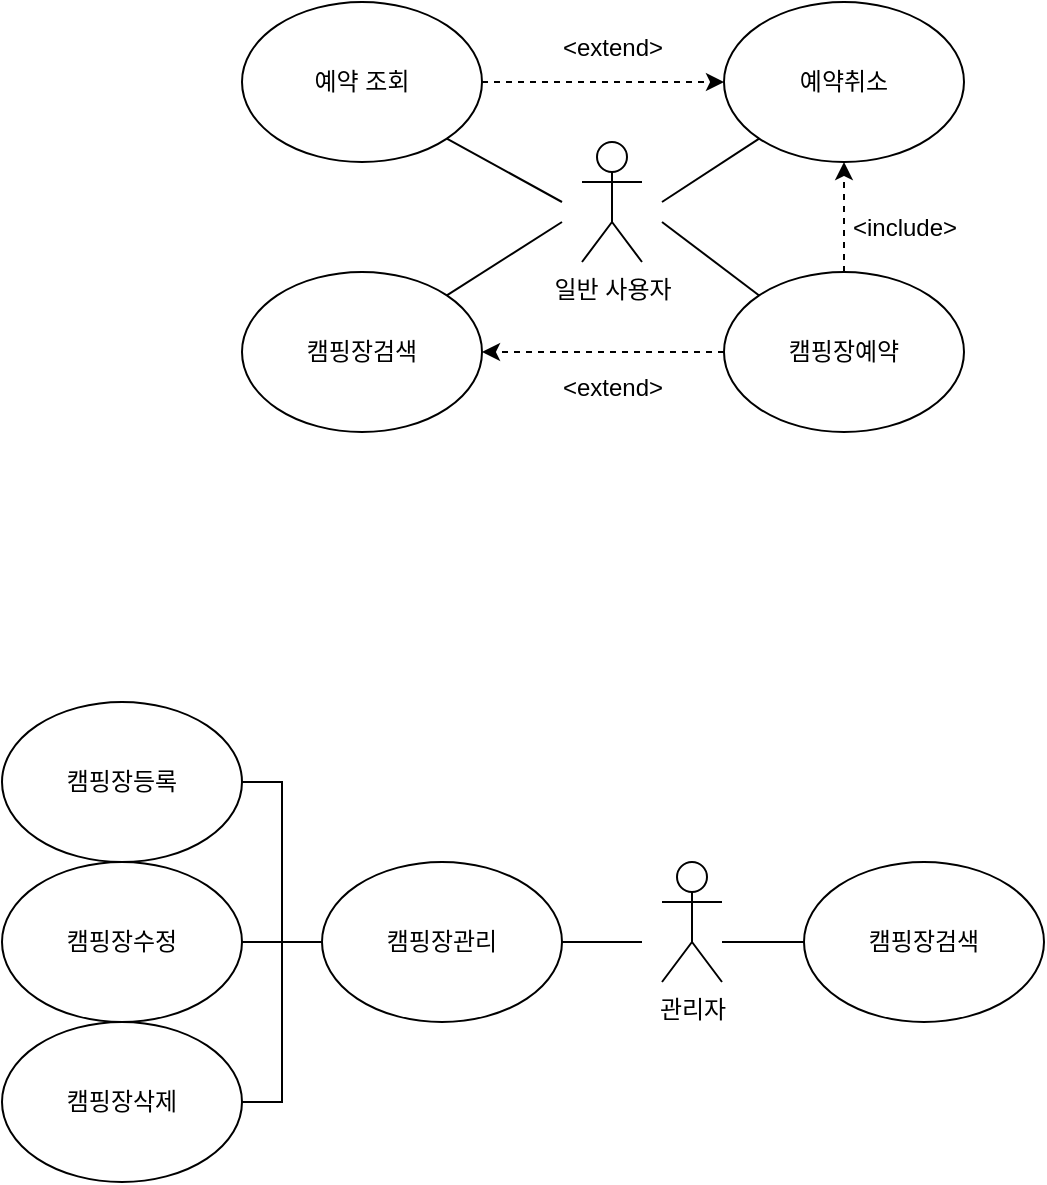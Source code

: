 <mxfile version="24.2.7" type="github">
  <diagram name="페이지-1" id="_IhAFZJnxYCttVRA8UsF">
    <mxGraphModel dx="674" dy="567" grid="1" gridSize="10" guides="1" tooltips="1" connect="1" arrows="1" fold="1" page="1" pageScale="1" pageWidth="827" pageHeight="1169" math="0" shadow="0">
      <root>
        <mxCell id="0" />
        <mxCell id="1" parent="0" />
        <mxCell id="oURmDPonNYk0SjRXmmHT-1" value="일반 사용자" style="shape=umlActor;verticalLabelPosition=bottom;verticalAlign=top;html=1;outlineConnect=0;" vertex="1" parent="1">
          <mxGeometry x="330" y="440" width="30" height="60" as="geometry" />
        </mxCell>
        <mxCell id="oURmDPonNYk0SjRXmmHT-2" value="예약 조회" style="ellipse;whiteSpace=wrap;html=1;" vertex="1" parent="1">
          <mxGeometry x="160" y="370" width="120" height="80" as="geometry" />
        </mxCell>
        <mxCell id="oURmDPonNYk0SjRXmmHT-3" value="예약취소" style="ellipse;whiteSpace=wrap;html=1;" vertex="1" parent="1">
          <mxGeometry x="401" y="370" width="120" height="80" as="geometry" />
        </mxCell>
        <mxCell id="oURmDPonNYk0SjRXmmHT-4" value="캠핑장검색" style="ellipse;whiteSpace=wrap;html=1;" vertex="1" parent="1">
          <mxGeometry x="160" y="505" width="120" height="80" as="geometry" />
        </mxCell>
        <mxCell id="oURmDPonNYk0SjRXmmHT-5" value="캠핑장예약" style="ellipse;whiteSpace=wrap;html=1;" vertex="1" parent="1">
          <mxGeometry x="401" y="505" width="120" height="80" as="geometry" />
        </mxCell>
        <mxCell id="oURmDPonNYk0SjRXmmHT-6" value="" style="endArrow=classic;html=1;rounded=0;entryX=1;entryY=0.5;entryDx=0;entryDy=0;exitX=0;exitY=0.5;exitDx=0;exitDy=0;dashed=1;" edge="1" parent="1" source="oURmDPonNYk0SjRXmmHT-5" target="oURmDPonNYk0SjRXmmHT-4">
          <mxGeometry width="50" height="50" relative="1" as="geometry">
            <mxPoint x="320" y="500" as="sourcePoint" />
            <mxPoint x="370" y="450" as="targetPoint" />
          </mxGeometry>
        </mxCell>
        <mxCell id="oURmDPonNYk0SjRXmmHT-7" value="" style="endArrow=classic;html=1;rounded=0;entryX=0.5;entryY=1;entryDx=0;entryDy=0;exitX=0.5;exitY=0;exitDx=0;exitDy=0;dashed=1;" edge="1" parent="1" source="oURmDPonNYk0SjRXmmHT-5" target="oURmDPonNYk0SjRXmmHT-3">
          <mxGeometry width="50" height="50" relative="1" as="geometry">
            <mxPoint x="291" y="500" as="sourcePoint" />
            <mxPoint x="341" y="450" as="targetPoint" />
          </mxGeometry>
        </mxCell>
        <mxCell id="oURmDPonNYk0SjRXmmHT-8" value="" style="endArrow=classic;html=1;rounded=0;entryX=0;entryY=0.5;entryDx=0;entryDy=0;exitX=1;exitY=0.5;exitDx=0;exitDy=0;dashed=1;" edge="1" parent="1" source="oURmDPonNYk0SjRXmmHT-2" target="oURmDPonNYk0SjRXmmHT-3">
          <mxGeometry width="50" height="50" relative="1" as="geometry">
            <mxPoint x="280" y="420" as="sourcePoint" />
            <mxPoint x="370" y="450" as="targetPoint" />
          </mxGeometry>
        </mxCell>
        <mxCell id="oURmDPonNYk0SjRXmmHT-10" value="&amp;lt;extend&amp;gt;" style="text;html=1;align=center;verticalAlign=middle;resizable=0;points=[];autosize=1;strokeColor=none;fillColor=none;" vertex="1" parent="1">
          <mxGeometry x="310" y="548" width="70" height="30" as="geometry" />
        </mxCell>
        <mxCell id="oURmDPonNYk0SjRXmmHT-11" value="&amp;lt;include&amp;gt;" style="text;html=1;align=center;verticalAlign=middle;resizable=0;points=[];autosize=1;strokeColor=none;fillColor=none;" vertex="1" parent="1">
          <mxGeometry x="451" y="468" width="80" height="30" as="geometry" />
        </mxCell>
        <mxCell id="oURmDPonNYk0SjRXmmHT-12" value="&amp;lt;extend&amp;gt;" style="text;html=1;align=center;verticalAlign=middle;resizable=0;points=[];autosize=1;strokeColor=none;fillColor=none;" vertex="1" parent="1">
          <mxGeometry x="310" y="378" width="70" height="30" as="geometry" />
        </mxCell>
        <mxCell id="oURmDPonNYk0SjRXmmHT-13" value="관리자" style="shape=umlActor;verticalLabelPosition=bottom;verticalAlign=top;html=1;outlineConnect=0;" vertex="1" parent="1">
          <mxGeometry x="370" y="800" width="30" height="60" as="geometry" />
        </mxCell>
        <mxCell id="oURmDPonNYk0SjRXmmHT-16" value="캠핑장관리" style="ellipse;whiteSpace=wrap;html=1;" vertex="1" parent="1">
          <mxGeometry x="200" y="800" width="120" height="80" as="geometry" />
        </mxCell>
        <mxCell id="oURmDPonNYk0SjRXmmHT-17" value="캠핑장검색" style="ellipse;whiteSpace=wrap;html=1;" vertex="1" parent="1">
          <mxGeometry x="441" y="800" width="120" height="80" as="geometry" />
        </mxCell>
        <mxCell id="oURmDPonNYk0SjRXmmHT-18" value="캠핑장등록" style="ellipse;whiteSpace=wrap;html=1;" vertex="1" parent="1">
          <mxGeometry x="40" y="720" width="120" height="80" as="geometry" />
        </mxCell>
        <mxCell id="oURmDPonNYk0SjRXmmHT-19" value="캠핑장수정" style="ellipse;whiteSpace=wrap;html=1;" vertex="1" parent="1">
          <mxGeometry x="40" y="800" width="120" height="80" as="geometry" />
        </mxCell>
        <mxCell id="oURmDPonNYk0SjRXmmHT-20" value="캠핑장삭제" style="ellipse;whiteSpace=wrap;html=1;" vertex="1" parent="1">
          <mxGeometry x="40" y="880" width="120" height="80" as="geometry" />
        </mxCell>
        <mxCell id="oURmDPonNYk0SjRXmmHT-22" value="" style="endArrow=none;html=1;rounded=0;exitX=1;exitY=1;exitDx=0;exitDy=0;" edge="1" parent="1" source="oURmDPonNYk0SjRXmmHT-2">
          <mxGeometry width="50" height="50" relative="1" as="geometry">
            <mxPoint x="320" y="500" as="sourcePoint" />
            <mxPoint x="320" y="470" as="targetPoint" />
          </mxGeometry>
        </mxCell>
        <mxCell id="oURmDPonNYk0SjRXmmHT-23" value="" style="endArrow=none;html=1;rounded=0;entryX=0;entryY=1;entryDx=0;entryDy=0;" edge="1" parent="1" target="oURmDPonNYk0SjRXmmHT-3">
          <mxGeometry width="50" height="50" relative="1" as="geometry">
            <mxPoint x="370" y="470" as="sourcePoint" />
            <mxPoint x="420" y="430" as="targetPoint" />
          </mxGeometry>
        </mxCell>
        <mxCell id="oURmDPonNYk0SjRXmmHT-24" value="" style="endArrow=none;html=1;rounded=0;exitX=1;exitY=0;exitDx=0;exitDy=0;" edge="1" parent="1" source="oURmDPonNYk0SjRXmmHT-4">
          <mxGeometry width="50" height="50" relative="1" as="geometry">
            <mxPoint x="320" y="500" as="sourcePoint" />
            <mxPoint x="320" y="480" as="targetPoint" />
          </mxGeometry>
        </mxCell>
        <mxCell id="oURmDPonNYk0SjRXmmHT-25" value="" style="endArrow=none;html=1;rounded=0;entryX=0;entryY=0;entryDx=0;entryDy=0;" edge="1" parent="1" target="oURmDPonNYk0SjRXmmHT-5">
          <mxGeometry width="50" height="50" relative="1" as="geometry">
            <mxPoint x="370" y="480" as="sourcePoint" />
            <mxPoint x="370" y="450" as="targetPoint" />
          </mxGeometry>
        </mxCell>
        <mxCell id="oURmDPonNYk0SjRXmmHT-26" value="" style="endArrow=none;html=1;rounded=0;exitX=1;exitY=0.5;exitDx=0;exitDy=0;" edge="1" parent="1" source="oURmDPonNYk0SjRXmmHT-16">
          <mxGeometry width="50" height="50" relative="1" as="geometry">
            <mxPoint x="320" y="850" as="sourcePoint" />
            <mxPoint x="360" y="840" as="targetPoint" />
          </mxGeometry>
        </mxCell>
        <mxCell id="oURmDPonNYk0SjRXmmHT-27" value="" style="endArrow=none;html=1;rounded=0;entryX=0;entryY=0.5;entryDx=0;entryDy=0;" edge="1" parent="1" target="oURmDPonNYk0SjRXmmHT-17">
          <mxGeometry width="50" height="50" relative="1" as="geometry">
            <mxPoint x="400" y="840" as="sourcePoint" />
            <mxPoint x="370" y="800" as="targetPoint" />
          </mxGeometry>
        </mxCell>
        <mxCell id="oURmDPonNYk0SjRXmmHT-28" value="" style="endArrow=none;html=1;rounded=0;entryX=0;entryY=0.5;entryDx=0;entryDy=0;exitX=1;exitY=0.5;exitDx=0;exitDy=0;" edge="1" parent="1" source="oURmDPonNYk0SjRXmmHT-19" target="oURmDPonNYk0SjRXmmHT-16">
          <mxGeometry width="50" height="50" relative="1" as="geometry">
            <mxPoint x="320" y="850" as="sourcePoint" />
            <mxPoint x="370" y="800" as="targetPoint" />
          </mxGeometry>
        </mxCell>
        <mxCell id="oURmDPonNYk0SjRXmmHT-29" value="" style="endArrow=none;html=1;rounded=0;entryX=1;entryY=0.5;entryDx=0;entryDy=0;exitX=1;exitY=0.5;exitDx=0;exitDy=0;" edge="1" parent="1" source="oURmDPonNYk0SjRXmmHT-20" target="oURmDPonNYk0SjRXmmHT-18">
          <mxGeometry width="50" height="50" relative="1" as="geometry">
            <mxPoint x="180" y="920" as="sourcePoint" />
            <mxPoint x="370" y="800" as="targetPoint" />
            <Array as="points">
              <mxPoint x="180" y="920" />
              <mxPoint x="180" y="760" />
            </Array>
          </mxGeometry>
        </mxCell>
      </root>
    </mxGraphModel>
  </diagram>
</mxfile>
